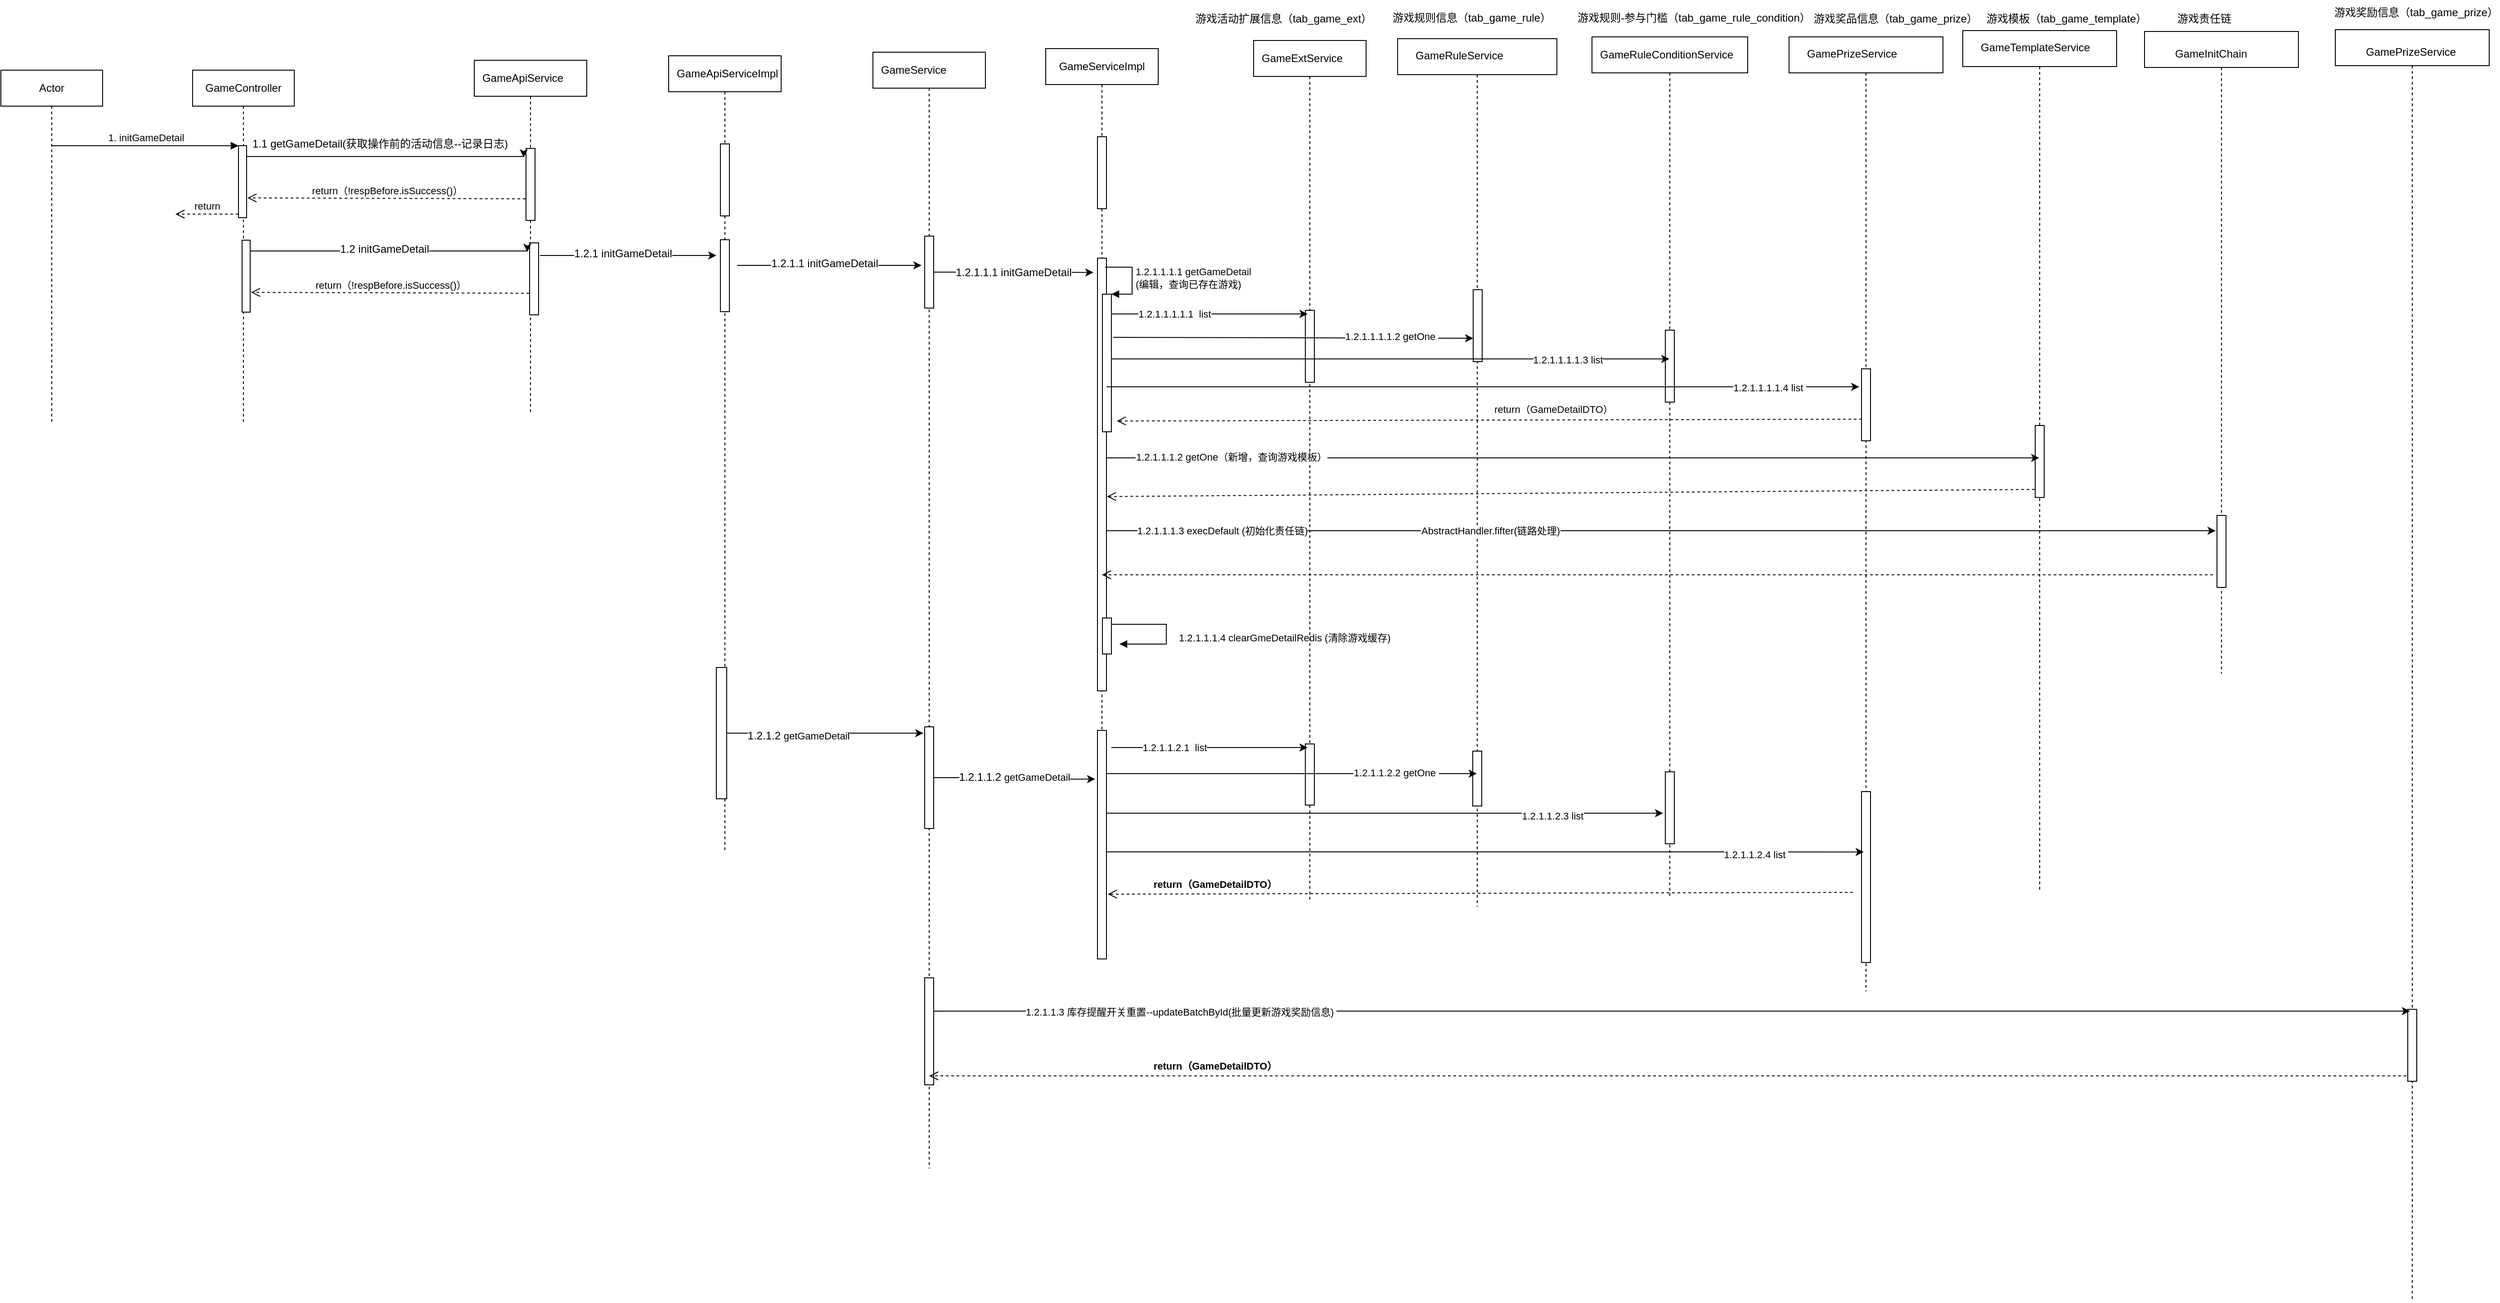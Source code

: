 <mxfile version="20.0.4" type="github">
  <diagram id="1G8xQlf1kXc83v-TsdEQ" name="第 1 页">
    <mxGraphModel dx="2686" dy="1250" grid="0" gridSize="10" guides="1" tooltips="1" connect="1" arrows="1" fold="1" page="0" pageScale="1" pageWidth="827" pageHeight="1169" math="0" shadow="0">
      <root>
        <mxCell id="0" />
        <mxCell id="1" parent="0" />
        <mxCell id="di5l27wVPfo-70FuPS_U-1" value="Actor" style="shape=umlLifeline;perimeter=lifelinePerimeter;whiteSpace=wrap;html=1;container=1;collapsible=0;recursiveResize=0;outlineConnect=0;" vertex="1" parent="1">
          <mxGeometry x="-565" y="3" width="113" height="392" as="geometry" />
        </mxCell>
        <mxCell id="di5l27wVPfo-70FuPS_U-2" value="GameController" style="shape=umlLifeline;perimeter=lifelinePerimeter;whiteSpace=wrap;html=1;container=1;collapsible=0;recursiveResize=0;outlineConnect=0;" vertex="1" parent="1">
          <mxGeometry x="-352" y="3" width="113" height="392" as="geometry" />
        </mxCell>
        <mxCell id="di5l27wVPfo-70FuPS_U-3" value="" style="html=1;points=[];perimeter=orthogonalPerimeter;" vertex="1" parent="di5l27wVPfo-70FuPS_U-2">
          <mxGeometry x="51" y="84" width="9" height="80" as="geometry" />
        </mxCell>
        <mxCell id="di5l27wVPfo-70FuPS_U-5" value="return" style="html=1;verticalAlign=bottom;endArrow=open;dashed=1;endSize=8;exitX=0;exitY=0.95;rounded=0;" edge="1" source="di5l27wVPfo-70FuPS_U-3" parent="di5l27wVPfo-70FuPS_U-2">
          <mxGeometry relative="1" as="geometry">
            <mxPoint x="-19" y="160" as="targetPoint" />
          </mxGeometry>
        </mxCell>
        <mxCell id="di5l27wVPfo-70FuPS_U-4" value="1. initGameDetail" style="html=1;verticalAlign=bottom;endArrow=block;entryX=0;entryY=0;rounded=0;" edge="1" target="di5l27wVPfo-70FuPS_U-3" parent="1" source="di5l27wVPfo-70FuPS_U-1">
          <mxGeometry relative="1" as="geometry">
            <mxPoint x="-548" y="82" as="sourcePoint" />
          </mxGeometry>
        </mxCell>
        <mxCell id="di5l27wVPfo-70FuPS_U-8" value="&lt;div style=&quot;text-align: start;&quot;&gt;&lt;font face=&quot;monospace&quot; color=&quot;#ba0000&quot;&gt;&lt;span style=&quot;font-size: 0px;&quot;&gt;GameApiService&lt;/span&gt;&lt;/font&gt;&lt;br&gt;&lt;/div&gt;" style="shape=umlLifeline;perimeter=lifelinePerimeter;whiteSpace=wrap;html=1;container=1;collapsible=0;recursiveResize=0;outlineConnect=0;" vertex="1" parent="1">
          <mxGeometry x="-39" y="-8" width="125" height="392" as="geometry" />
        </mxCell>
        <mxCell id="di5l27wVPfo-70FuPS_U-9" value="" style="html=1;points=[];perimeter=orthogonalPerimeter;" vertex="1" parent="di5l27wVPfo-70FuPS_U-8">
          <mxGeometry x="57.5" y="98" width="10" height="80" as="geometry" />
        </mxCell>
        <mxCell id="di5l27wVPfo-70FuPS_U-11" value="GameApiService" style="text;whiteSpace=wrap;html=1;" vertex="1" parent="di5l27wVPfo-70FuPS_U-8">
          <mxGeometry x="7" y="6" width="118" height="36" as="geometry" />
        </mxCell>
        <mxCell id="di5l27wVPfo-70FuPS_U-35" style="edgeStyle=orthogonalEdgeStyle;rounded=0;orthogonalLoop=1;jettySize=auto;html=1;" edge="1" parent="di5l27wVPfo-70FuPS_U-8">
          <mxGeometry relative="1" as="geometry">
            <Array as="points">
              <mxPoint x="73" y="217" />
            </Array>
            <mxPoint x="73" y="217" as="sourcePoint" />
            <mxPoint x="269" y="217" as="targetPoint" />
          </mxGeometry>
        </mxCell>
        <mxCell id="di5l27wVPfo-70FuPS_U-37" value="&lt;span style=&quot;font-size: 12px;&quot;&gt;1.2.1 initGameDetail&lt;/span&gt;" style="edgeLabel;html=1;align=center;verticalAlign=middle;resizable=0;points=[];" vertex="1" connectable="0" parent="di5l27wVPfo-70FuPS_U-35">
          <mxGeometry x="-0.059" y="2" relative="1" as="geometry">
            <mxPoint as="offset" />
          </mxGeometry>
        </mxCell>
        <mxCell id="di5l27wVPfo-70FuPS_U-12" style="edgeStyle=orthogonalEdgeStyle;rounded=0;orthogonalLoop=1;jettySize=auto;html=1;entryX=-0.25;entryY=0.125;entryDx=0;entryDy=0;entryPerimeter=0;" edge="1" parent="1" source="di5l27wVPfo-70FuPS_U-3" target="di5l27wVPfo-70FuPS_U-9">
          <mxGeometry relative="1" as="geometry">
            <Array as="points">
              <mxPoint x="-219" y="99" />
              <mxPoint x="-219" y="99" />
            </Array>
          </mxGeometry>
        </mxCell>
        <mxCell id="di5l27wVPfo-70FuPS_U-13" value="1.1 getGameDetail(获取操作前的活动信息--记录日志)" style="text;html=1;align=center;verticalAlign=middle;resizable=0;points=[];autosize=1;strokeColor=none;fillColor=none;" vertex="1" parent="1">
          <mxGeometry x="-295" y="72" width="302" height="26" as="geometry" />
        </mxCell>
        <mxCell id="di5l27wVPfo-70FuPS_U-15" value="return（!respBefore.isSuccess()）" style="html=1;verticalAlign=bottom;endArrow=open;dashed=1;endSize=8;exitX=-0.05;exitY=0.7;rounded=0;exitDx=0;exitDy=0;exitPerimeter=0;entryX=1.111;entryY=0.725;entryDx=0;entryDy=0;entryPerimeter=0;" edge="1" parent="1" source="di5l27wVPfo-70FuPS_U-9" target="di5l27wVPfo-70FuPS_U-3">
          <mxGeometry relative="1" as="geometry">
            <mxPoint x="-290" y="140" as="targetPoint" />
            <mxPoint x="-291" y="173" as="sourcePoint" />
          </mxGeometry>
        </mxCell>
        <mxCell id="di5l27wVPfo-70FuPS_U-16" value="" style="html=1;points=[];perimeter=orthogonalPerimeter;" vertex="1" parent="1">
          <mxGeometry x="-297" y="192" width="9" height="80" as="geometry" />
        </mxCell>
        <mxCell id="di5l27wVPfo-70FuPS_U-17" value="" style="html=1;points=[];perimeter=orthogonalPerimeter;" vertex="1" parent="1">
          <mxGeometry x="22.5" y="195" width="10" height="80" as="geometry" />
        </mxCell>
        <mxCell id="di5l27wVPfo-70FuPS_U-18" style="edgeStyle=orthogonalEdgeStyle;rounded=0;orthogonalLoop=1;jettySize=auto;html=1;entryX=-0.25;entryY=0.125;entryDx=0;entryDy=0;entryPerimeter=0;" edge="1" parent="1" source="di5l27wVPfo-70FuPS_U-16" target="di5l27wVPfo-70FuPS_U-17">
          <mxGeometry relative="1" as="geometry">
            <Array as="points">
              <mxPoint x="-215" y="204" />
              <mxPoint x="-215" y="204" />
            </Array>
          </mxGeometry>
        </mxCell>
        <mxCell id="di5l27wVPfo-70FuPS_U-38" value="&lt;span style=&quot;font-size: 12px;&quot;&gt;1.2 initGameDetail&lt;/span&gt;" style="edgeLabel;html=1;align=center;verticalAlign=middle;resizable=0;points=[];" vertex="1" connectable="0" parent="di5l27wVPfo-70FuPS_U-18">
          <mxGeometry x="0.461" y="1" relative="1" as="geometry">
            <mxPoint x="-77" y="-1" as="offset" />
          </mxGeometry>
        </mxCell>
        <mxCell id="di5l27wVPfo-70FuPS_U-20" value="return（!respBefore.isSuccess()）" style="html=1;verticalAlign=bottom;endArrow=open;dashed=1;endSize=8;exitX=-0.05;exitY=0.7;rounded=0;exitDx=0;exitDy=0;exitPerimeter=0;entryX=1.111;entryY=0.725;entryDx=0;entryDy=0;entryPerimeter=0;" edge="1" parent="1" source="di5l27wVPfo-70FuPS_U-17" target="di5l27wVPfo-70FuPS_U-16">
          <mxGeometry relative="1" as="geometry">
            <mxPoint x="-286" y="245" as="targetPoint" />
            <mxPoint x="-287" y="278" as="sourcePoint" />
          </mxGeometry>
        </mxCell>
        <mxCell id="di5l27wVPfo-70FuPS_U-21" value="&lt;div style=&quot;text-align: start;&quot;&gt;GameServiceImpl&lt;br&gt;&lt;/div&gt;" style="shape=umlLifeline;perimeter=lifelinePerimeter;whiteSpace=wrap;html=1;container=1;collapsible=0;recursiveResize=0;outlineConnect=0;" vertex="1" parent="1">
          <mxGeometry x="596" y="-21" width="125" height="1012" as="geometry" />
        </mxCell>
        <mxCell id="di5l27wVPfo-70FuPS_U-22" value="" style="html=1;points=[];perimeter=orthogonalPerimeter;" vertex="1" parent="di5l27wVPfo-70FuPS_U-21">
          <mxGeometry x="57.5" y="98" width="10" height="80" as="geometry" />
        </mxCell>
        <mxCell id="di5l27wVPfo-70FuPS_U-24" value="" style="html=1;points=[];perimeter=orthogonalPerimeter;" vertex="1" parent="di5l27wVPfo-70FuPS_U-21">
          <mxGeometry x="57.5" y="233" width="10" height="481" as="geometry" />
        </mxCell>
        <mxCell id="di5l27wVPfo-70FuPS_U-39" value="" style="html=1;points=[];perimeter=orthogonalPerimeter;" vertex="1" parent="di5l27wVPfo-70FuPS_U-21">
          <mxGeometry x="63" y="273" width="10" height="153" as="geometry" />
        </mxCell>
        <mxCell id="di5l27wVPfo-70FuPS_U-40" value="1.2.1.1.1.1 getGameDetail&lt;br&gt;(编辑，查询已存在游戏)&amp;nbsp;" style="edgeStyle=orthogonalEdgeStyle;html=1;align=left;spacingLeft=2;endArrow=block;rounded=0;entryX=1;entryY=0;" edge="1" target="di5l27wVPfo-70FuPS_U-39" parent="di5l27wVPfo-70FuPS_U-21">
          <mxGeometry relative="1" as="geometry">
            <mxPoint x="66" y="243" as="sourcePoint" />
            <Array as="points">
              <mxPoint x="96" y="243" />
            </Array>
          </mxGeometry>
        </mxCell>
        <mxCell id="di5l27wVPfo-70FuPS_U-67" value="return（GameDetailDTO）" style="html=1;verticalAlign=bottom;endArrow=open;dashed=1;endSize=8;rounded=0;exitX=0.05;exitY=0.7;exitDx=0;exitDy=0;exitPerimeter=0;" edge="1" parent="di5l27wVPfo-70FuPS_U-21" source="di5l27wVPfo-70FuPS_U-59">
          <mxGeometry x="-0.172" y="-3" relative="1" as="geometry">
            <mxPoint x="905" y="410" as="sourcePoint" />
            <mxPoint x="79" y="414" as="targetPoint" />
            <mxPoint as="offset" />
          </mxGeometry>
        </mxCell>
        <mxCell id="di5l27wVPfo-70FuPS_U-90" value="1.2.1.1.1.4 clearGmeDetailRedis (清除游戏缓存)" style="edgeStyle=orthogonalEdgeStyle;html=1;align=left;spacingLeft=2;endArrow=block;rounded=0;startArrow=none;" edge="1" parent="di5l27wVPfo-70FuPS_U-21" source="di5l27wVPfo-70FuPS_U-89">
          <mxGeometry x="0.126" y="10" relative="1" as="geometry">
            <mxPoint x="68" y="640" as="sourcePoint" />
            <Array as="points">
              <mxPoint x="134" y="640" />
              <mxPoint x="134" y="662" />
            </Array>
            <mxPoint x="82" y="662" as="targetPoint" />
            <mxPoint as="offset" />
          </mxGeometry>
        </mxCell>
        <mxCell id="di5l27wVPfo-70FuPS_U-89" value="" style="html=1;points=[];perimeter=orthogonalPerimeter;" vertex="1" parent="di5l27wVPfo-70FuPS_U-21">
          <mxGeometry x="63" y="633" width="10" height="40" as="geometry" />
        </mxCell>
        <mxCell id="di5l27wVPfo-70FuPS_U-121" value="" style="html=1;points=[];perimeter=orthogonalPerimeter;" vertex="1" parent="di5l27wVPfo-70FuPS_U-21">
          <mxGeometry x="57.5" y="758" width="10" height="254" as="geometry" />
        </mxCell>
        <mxCell id="di5l27wVPfo-70FuPS_U-26" value="&lt;div style=&quot;text-align: start;&quot;&gt;&lt;font face=&quot;monospace&quot; color=&quot;#ba0000&quot;&gt;&lt;span style=&quot;font-size: 0px;&quot;&gt;GameApiService&lt;/span&gt;&lt;/font&gt;&lt;br&gt;&lt;/div&gt;" style="shape=umlLifeline;perimeter=lifelinePerimeter;whiteSpace=wrap;html=1;container=1;collapsible=0;recursiveResize=0;outlineConnect=0;" vertex="1" parent="1">
          <mxGeometry x="987" y="-32" width="177" height="965" as="geometry" />
        </mxCell>
        <mxCell id="di5l27wVPfo-70FuPS_U-27" value="" style="html=1;points=[];perimeter=orthogonalPerimeter;" vertex="1" parent="di5l27wVPfo-70FuPS_U-26">
          <mxGeometry x="84" y="279" width="10" height="80" as="geometry" />
        </mxCell>
        <mxCell id="di5l27wVPfo-70FuPS_U-28" value="GameRuleService" style="text;whiteSpace=wrap;html=1;" vertex="1" parent="di5l27wVPfo-70FuPS_U-26">
          <mxGeometry x="18" y="5" width="118" height="36" as="geometry" />
        </mxCell>
        <mxCell id="di5l27wVPfo-70FuPS_U-145" value="" style="html=1;points=[];perimeter=orthogonalPerimeter;" vertex="1" parent="di5l27wVPfo-70FuPS_U-26">
          <mxGeometry x="83.5" y="792" width="10" height="61" as="geometry" />
        </mxCell>
        <mxCell id="di5l27wVPfo-70FuPS_U-155" value="return（GameDetailDTO）" style="html=1;verticalAlign=bottom;endArrow=open;dashed=1;endSize=8;rounded=0;exitX=0.05;exitY=0.7;exitDx=0;exitDy=0;exitPerimeter=0;fontStyle=1" edge="1" parent="di5l27wVPfo-70FuPS_U-26">
          <mxGeometry x="0.713" y="-2" relative="1" as="geometry">
            <mxPoint x="506" y="949" as="sourcePoint" />
            <mxPoint x="-322" y="951" as="targetPoint" />
            <mxPoint as="offset" />
          </mxGeometry>
        </mxCell>
        <mxCell id="di5l27wVPfo-70FuPS_U-30" value="&lt;div style=&quot;text-align: start;&quot;&gt;&lt;font face=&quot;monospace&quot; color=&quot;#ba0000&quot;&gt;&lt;span style=&quot;font-size: 0px;&quot;&gt;GameApiService&lt;/span&gt;&lt;/font&gt;&lt;br&gt;&lt;/div&gt;" style="shape=umlLifeline;perimeter=lifelinePerimeter;whiteSpace=wrap;html=1;container=1;collapsible=0;recursiveResize=0;outlineConnect=0;" vertex="1" parent="1">
          <mxGeometry x="1203" y="-34" width="173" height="958" as="geometry" />
        </mxCell>
        <mxCell id="di5l27wVPfo-70FuPS_U-32" value="GameRuleConditionService" style="text;whiteSpace=wrap;html=1;" vertex="1" parent="di5l27wVPfo-70FuPS_U-30">
          <mxGeometry x="7" y="6" width="118" height="36" as="geometry" />
        </mxCell>
        <mxCell id="di5l27wVPfo-70FuPS_U-33" value="" style="html=1;points=[];perimeter=orthogonalPerimeter;" vertex="1" parent="di5l27wVPfo-70FuPS_U-30">
          <mxGeometry x="81.5" y="326" width="10" height="80" as="geometry" />
        </mxCell>
        <mxCell id="di5l27wVPfo-70FuPS_U-148" value="" style="html=1;points=[];perimeter=orthogonalPerimeter;" vertex="1" parent="di5l27wVPfo-70FuPS_U-30">
          <mxGeometry x="81.5" y="817" width="10" height="80" as="geometry" />
        </mxCell>
        <mxCell id="di5l27wVPfo-70FuPS_U-43" value="&lt;div style=&quot;text-align: start;&quot;&gt;&lt;span style=&quot;color: rgba(0, 0, 0, 0); font-family: monospace; font-size: 0px;&quot;&gt;%3CmxGraphModel%3E%3Croot%3E%3CmxCell%20id%3D%220%22%2F%3E%3CmxCell%20id%3D%221%22%20parent%3D%220%22%2F%3E%3CmxCell%20id%3D%222%22%20value%3D%22%22%20style%3D%22html%3D1%3Bpoints%3D%5B%5D%3Bperimeter%3DorthogonalPerimeter%3B%22%20vertex%3D%221%22%20parent%3D%221%22%3E%3CmxGeometry%20x%3D%22884.5%22%20y%3D%22270%22%20width%3D%2210%22%20height%3D%2280%22%20as%3D%22geometry%22%2F%3E%3C%2FmxCell%3E%3C%2Froot%3E%3C%2FmxGraphModel%3E&lt;/span&gt;&lt;br&gt;&lt;/div&gt;&lt;span style=&quot;color: rgba(0, 0, 0, 0); font-family: monospace; font-size: 0px; text-align: start;&quot;&gt;%3CmxGraphModel%3E%3Croot%3E%3CmxCell%20id%3D%220%22%2F%3E%3CmxCell%20id%3D%221%22%20parent%3D%220%22%2F%3E%3CmxCell%20id%3D%222%22%20value%3D%22%22%20style%3D%22html%3D1%3Bpoints%3D%5B%5D%3Bperimeter%3DorthogonalPerimeter%3B%22%20vertex%3D%221%22%20parent%3D%221%22%3E%3CmxGeometry%20x%3D%22884.5%22%20y%3D%22270%22%20width%3D%2210%22%20height%3D%2280%22%20as%3D%22geometry%22%2F%3E%3C%2FmxCell%3E%3C%2Froot%3E%3C%2FmxGraphModel%3E&lt;/span&gt;" style="shape=umlLifeline;perimeter=lifelinePerimeter;whiteSpace=wrap;html=1;container=1;collapsible=0;recursiveResize=0;outlineConnect=0;" vertex="1" parent="1">
          <mxGeometry x="827" y="-30" width="125" height="957" as="geometry" />
        </mxCell>
        <mxCell id="di5l27wVPfo-70FuPS_U-45" value="GameExtService" style="text;whiteSpace=wrap;html=1;" vertex="1" parent="di5l27wVPfo-70FuPS_U-43">
          <mxGeometry x="7" y="6" width="118" height="36" as="geometry" />
        </mxCell>
        <mxCell id="di5l27wVPfo-70FuPS_U-29" value="" style="html=1;points=[];perimeter=orthogonalPerimeter;" vertex="1" parent="di5l27wVPfo-70FuPS_U-43">
          <mxGeometry x="57.5" y="300" width="10" height="80" as="geometry" />
        </mxCell>
        <mxCell id="di5l27wVPfo-70FuPS_U-142" value="" style="html=1;points=[];perimeter=orthogonalPerimeter;" vertex="1" parent="di5l27wVPfo-70FuPS_U-43">
          <mxGeometry x="57.5" y="782" width="10" height="68" as="geometry" />
        </mxCell>
        <mxCell id="di5l27wVPfo-70FuPS_U-143" style="edgeStyle=orthogonalEdgeStyle;rounded=0;orthogonalLoop=1;jettySize=auto;html=1;entryX=0.25;entryY=0.463;entryDx=0;entryDy=0;entryPerimeter=0;" edge="1" parent="di5l27wVPfo-70FuPS_U-43">
          <mxGeometry relative="1" as="geometry">
            <mxPoint x="-158" y="786" as="sourcePoint" />
            <mxPoint x="60" y="786.04" as="targetPoint" />
            <Array as="points">
              <mxPoint x="-105" y="786" />
              <mxPoint x="-105" y="786" />
            </Array>
          </mxGeometry>
        </mxCell>
        <mxCell id="di5l27wVPfo-70FuPS_U-144" value="1.2.1.1.2.1&amp;nbsp; list" style="edgeLabel;html=1;align=center;verticalAlign=middle;resizable=0;points=[];" vertex="1" connectable="0" parent="di5l27wVPfo-70FuPS_U-143">
          <mxGeometry x="-0.357" relative="1" as="geometry">
            <mxPoint as="offset" />
          </mxGeometry>
        </mxCell>
        <mxCell id="di5l27wVPfo-70FuPS_U-47" style="edgeStyle=orthogonalEdgeStyle;rounded=0;orthogonalLoop=1;jettySize=auto;html=1;entryX=0.25;entryY=0.463;entryDx=0;entryDy=0;entryPerimeter=0;" edge="1" parent="1" source="di5l27wVPfo-70FuPS_U-39">
          <mxGeometry relative="1" as="geometry">
            <mxPoint x="887" y="274.04" as="targetPoint" />
            <Array as="points">
              <mxPoint x="722" y="274" />
              <mxPoint x="722" y="274" />
            </Array>
          </mxGeometry>
        </mxCell>
        <mxCell id="di5l27wVPfo-70FuPS_U-49" value="1.2.1.1.1.1.1&amp;nbsp; list" style="edgeLabel;html=1;align=center;verticalAlign=middle;resizable=0;points=[];" vertex="1" connectable="0" parent="di5l27wVPfo-70FuPS_U-47">
          <mxGeometry x="-0.357" relative="1" as="geometry">
            <mxPoint as="offset" />
          </mxGeometry>
        </mxCell>
        <mxCell id="di5l27wVPfo-70FuPS_U-50" value="游戏活动扩展信息（tab_game_ext）" style="text;html=1;align=center;verticalAlign=middle;resizable=0;points=[];autosize=1;strokeColor=none;fillColor=none;" vertex="1" parent="1">
          <mxGeometry x="753" y="-67" width="214" height="26" as="geometry" />
        </mxCell>
        <mxCell id="di5l27wVPfo-70FuPS_U-52" style="edgeStyle=orthogonalEdgeStyle;rounded=0;orthogonalLoop=1;jettySize=auto;html=1;entryX=0;entryY=0.675;entryDx=0;entryDy=0;entryPerimeter=0;" edge="1" parent="1" target="di5l27wVPfo-70FuPS_U-27">
          <mxGeometry relative="1" as="geometry">
            <mxPoint x="671" y="300" as="sourcePoint" />
            <mxPoint x="1008" y="294" as="targetPoint" />
            <Array as="points" />
          </mxGeometry>
        </mxCell>
        <mxCell id="di5l27wVPfo-70FuPS_U-53" value="1.2.1.1.1.1.2 getOne&amp;nbsp;" style="edgeLabel;html=1;align=center;verticalAlign=middle;resizable=0;points=[];" vertex="1" connectable="0" parent="di5l27wVPfo-70FuPS_U-52">
          <mxGeometry x="0.395" y="-1" relative="1" as="geometry">
            <mxPoint x="30" y="-3" as="offset" />
          </mxGeometry>
        </mxCell>
        <mxCell id="di5l27wVPfo-70FuPS_U-51" value="游戏规则信息（tab_game_rule）" style="text;html=1;align=center;verticalAlign=middle;resizable=0;points=[];autosize=1;strokeColor=none;fillColor=none;" vertex="1" parent="1">
          <mxGeometry x="972" y="-68" width="194" height="26" as="geometry" />
        </mxCell>
        <mxCell id="di5l27wVPfo-70FuPS_U-55" style="edgeStyle=orthogonalEdgeStyle;rounded=0;orthogonalLoop=1;jettySize=auto;html=1;" edge="1" parent="1" source="di5l27wVPfo-70FuPS_U-39" target="di5l27wVPfo-70FuPS_U-30">
          <mxGeometry relative="1" as="geometry">
            <mxPoint x="1266" y="330" as="targetPoint" />
            <Array as="points">
              <mxPoint x="871" y="324" />
              <mxPoint x="871" y="324" />
            </Array>
          </mxGeometry>
        </mxCell>
        <mxCell id="di5l27wVPfo-70FuPS_U-56" value="1.2.1.1.1.1.3 list" style="edgeLabel;html=1;align=center;verticalAlign=middle;resizable=0;points=[];" vertex="1" connectable="0" parent="di5l27wVPfo-70FuPS_U-55">
          <mxGeometry x="0.636" y="-1" relative="1" as="geometry">
            <mxPoint as="offset" />
          </mxGeometry>
        </mxCell>
        <mxCell id="di5l27wVPfo-70FuPS_U-57" value="游戏规则-参与门槛（tab_game_rule_condition）" style="text;html=1;align=center;verticalAlign=middle;resizable=0;points=[];autosize=1;strokeColor=none;fillColor=none;" vertex="1" parent="1">
          <mxGeometry x="1177" y="-68" width="277" height="26" as="geometry" />
        </mxCell>
        <mxCell id="di5l27wVPfo-70FuPS_U-58" value="&lt;div style=&quot;text-align: start;&quot;&gt;&lt;font face=&quot;monospace&quot; color=&quot;#ba0000&quot;&gt;&lt;span style=&quot;font-size: 0px;&quot;&gt;GameApiService&lt;/span&gt;&lt;/font&gt;&lt;br&gt;&lt;/div&gt;" style="shape=umlLifeline;perimeter=lifelinePerimeter;whiteSpace=wrap;html=1;container=1;collapsible=0;recursiveResize=0;outlineConnect=0;" vertex="1" parent="1">
          <mxGeometry x="1422" y="-34" width="171" height="1061" as="geometry" />
        </mxCell>
        <mxCell id="di5l27wVPfo-70FuPS_U-59" value="" style="html=1;points=[];perimeter=orthogonalPerimeter;" vertex="1" parent="di5l27wVPfo-70FuPS_U-58">
          <mxGeometry x="80.5" y="369" width="10" height="80" as="geometry" />
        </mxCell>
        <mxCell id="di5l27wVPfo-70FuPS_U-60" value="GamePrizeService" style="text;whiteSpace=wrap;html=1;" vertex="1" parent="di5l27wVPfo-70FuPS_U-58">
          <mxGeometry x="18" y="5" width="118" height="36" as="geometry" />
        </mxCell>
        <mxCell id="di5l27wVPfo-70FuPS_U-151" value="" style="html=1;points=[];perimeter=orthogonalPerimeter;" vertex="1" parent="di5l27wVPfo-70FuPS_U-58">
          <mxGeometry x="80.5" y="839" width="10" height="190" as="geometry" />
        </mxCell>
        <mxCell id="di5l27wVPfo-70FuPS_U-63" style="edgeStyle=orthogonalEdgeStyle;rounded=0;orthogonalLoop=1;jettySize=auto;html=1;entryX=-0.25;entryY=0.25;entryDx=0;entryDy=0;entryPerimeter=0;" edge="1" parent="1" source="di5l27wVPfo-70FuPS_U-24" target="di5l27wVPfo-70FuPS_U-59">
          <mxGeometry relative="1" as="geometry">
            <mxPoint x="1485" y="348" as="targetPoint" />
            <Array as="points">
              <mxPoint x="868" y="355" />
              <mxPoint x="868" y="355" />
            </Array>
          </mxGeometry>
        </mxCell>
        <mxCell id="di5l27wVPfo-70FuPS_U-64" value="1.2.1.1.1.1.4 list&amp;nbsp;" style="edgeLabel;html=1;align=center;verticalAlign=middle;resizable=0;points=[];" vertex="1" connectable="0" parent="di5l27wVPfo-70FuPS_U-63">
          <mxGeometry x="0.76" y="-1" relative="1" as="geometry">
            <mxPoint as="offset" />
          </mxGeometry>
        </mxCell>
        <mxCell id="di5l27wVPfo-70FuPS_U-65" value="游戏奖品信息（tab_game_prize）" style="text;html=1;align=center;verticalAlign=middle;resizable=0;points=[];autosize=1;strokeColor=none;fillColor=none;" vertex="1" parent="1">
          <mxGeometry x="1440" y="-67" width="200" height="26" as="geometry" />
        </mxCell>
        <mxCell id="di5l27wVPfo-70FuPS_U-70" value="&lt;div style=&quot;text-align: start;&quot;&gt;&lt;font face=&quot;monospace&quot; color=&quot;#ba0000&quot;&gt;&lt;span style=&quot;font-size: 0px;&quot;&gt;GameApiService&lt;/span&gt;&lt;/font&gt;&lt;br&gt;&lt;/div&gt;" style="shape=umlLifeline;perimeter=lifelinePerimeter;whiteSpace=wrap;html=1;container=1;collapsible=0;recursiveResize=0;outlineConnect=0;" vertex="1" parent="1">
          <mxGeometry x="1615" y="-41" width="171" height="956" as="geometry" />
        </mxCell>
        <mxCell id="di5l27wVPfo-70FuPS_U-71" value="" style="html=1;points=[];perimeter=orthogonalPerimeter;" vertex="1" parent="di5l27wVPfo-70FuPS_U-70">
          <mxGeometry x="80.5" y="439" width="10" height="80" as="geometry" />
        </mxCell>
        <mxCell id="di5l27wVPfo-70FuPS_U-72" value="GameTemplateService" style="text;whiteSpace=wrap;html=1;" vertex="1" parent="di5l27wVPfo-70FuPS_U-70">
          <mxGeometry x="18" y="5" width="118" height="36" as="geometry" />
        </mxCell>
        <mxCell id="di5l27wVPfo-70FuPS_U-74" style="edgeStyle=orthogonalEdgeStyle;rounded=0;orthogonalLoop=1;jettySize=auto;html=1;" edge="1" parent="1" source="di5l27wVPfo-70FuPS_U-24" target="di5l27wVPfo-70FuPS_U-70">
          <mxGeometry relative="1" as="geometry">
            <mxPoint x="1609" y="412" as="targetPoint" />
            <Array as="points">
              <mxPoint x="1098" y="434" />
              <mxPoint x="1098" y="434" />
            </Array>
          </mxGeometry>
        </mxCell>
        <mxCell id="di5l27wVPfo-70FuPS_U-75" value="&lt;span style=&quot;text-align: left;&quot;&gt;1.2.1.1.1.2&lt;/span&gt;&amp;nbsp;getOne（新增，查询游戏模板）" style="edgeLabel;html=1;align=center;verticalAlign=middle;resizable=0;points=[];" vertex="1" connectable="0" parent="di5l27wVPfo-70FuPS_U-74">
          <mxGeometry x="-0.875" y="-2" relative="1" as="geometry">
            <mxPoint x="73" y="-3" as="offset" />
          </mxGeometry>
        </mxCell>
        <mxCell id="di5l27wVPfo-70FuPS_U-76" value="游戏模板（tab_game_template）" style="text;html=1;align=center;verticalAlign=middle;resizable=0;points=[];autosize=1;strokeColor=none;fillColor=none;" vertex="1" parent="1">
          <mxGeometry x="1632" y="-67" width="196" height="26" as="geometry" />
        </mxCell>
        <mxCell id="di5l27wVPfo-70FuPS_U-77" value="&lt;div style=&quot;text-align: start;&quot;&gt;&lt;font face=&quot;monospace&quot; color=&quot;#ba0000&quot;&gt;&lt;span style=&quot;font-size: 0px;&quot;&gt;GameApiService&lt;/span&gt;&lt;/font&gt;&lt;br&gt;&lt;/div&gt;" style="shape=umlLifeline;perimeter=lifelinePerimeter;whiteSpace=wrap;html=1;container=1;collapsible=0;recursiveResize=0;outlineConnect=0;" vertex="1" parent="1">
          <mxGeometry x="1817" y="-40" width="171" height="714" as="geometry" />
        </mxCell>
        <mxCell id="di5l27wVPfo-70FuPS_U-78" value="" style="html=1;points=[];perimeter=orthogonalPerimeter;" vertex="1" parent="di5l27wVPfo-70FuPS_U-77">
          <mxGeometry x="80.5" y="538" width="10" height="80" as="geometry" />
        </mxCell>
        <mxCell id="di5l27wVPfo-70FuPS_U-79" value="&lt;font face=&quot;monospace&quot; color=&quot;#ba0000&quot;&gt;&lt;span style=&quot;font-size: 0px;&quot;&gt;GameInitChain&lt;/span&gt;&lt;/font&gt;" style="text;whiteSpace=wrap;html=1;" vertex="1" parent="di5l27wVPfo-70FuPS_U-77">
          <mxGeometry x="18" y="5" width="118" height="36" as="geometry" />
        </mxCell>
        <mxCell id="di5l27wVPfo-70FuPS_U-83" value="GameInitChain" style="text;whiteSpace=wrap;html=1;" vertex="1" parent="di5l27wVPfo-70FuPS_U-77">
          <mxGeometry x="31.5" y="11" width="108" height="36" as="geometry" />
        </mxCell>
        <mxCell id="di5l27wVPfo-70FuPS_U-87" value="" style="html=1;verticalAlign=bottom;endArrow=open;dashed=1;endSize=8;rounded=0;" edge="1" parent="di5l27wVPfo-70FuPS_U-77" target="di5l27wVPfo-70FuPS_U-21">
          <mxGeometry relative="1" as="geometry">
            <mxPoint x="76" y="604" as="sourcePoint" />
            <mxPoint x="-940" y="622" as="targetPoint" />
          </mxGeometry>
        </mxCell>
        <mxCell id="di5l27wVPfo-70FuPS_U-84" value="游戏责任链" style="text;html=1;align=center;verticalAlign=middle;resizable=0;points=[];autosize=1;strokeColor=none;fillColor=none;" vertex="1" parent="1">
          <mxGeometry x="1844" y="-67" width="78" height="26" as="geometry" />
        </mxCell>
        <mxCell id="di5l27wVPfo-70FuPS_U-85" style="edgeStyle=orthogonalEdgeStyle;rounded=0;orthogonalLoop=1;jettySize=auto;html=1;entryX=-0.15;entryY=0.213;entryDx=0;entryDy=0;entryPerimeter=0;" edge="1" parent="1" source="di5l27wVPfo-70FuPS_U-24" target="di5l27wVPfo-70FuPS_U-78">
          <mxGeometry relative="1" as="geometry">
            <Array as="points">
              <mxPoint x="1104" y="515" />
              <mxPoint x="1104" y="515" />
            </Array>
          </mxGeometry>
        </mxCell>
        <mxCell id="di5l27wVPfo-70FuPS_U-86" value="&lt;span style=&quot;text-align: left;&quot;&gt;1.2.1.1.1.3&amp;nbsp;&lt;/span&gt;execDefault (初始化责任链)" style="edgeLabel;html=1;align=center;verticalAlign=middle;resizable=0;points=[];" vertex="1" connectable="0" parent="di5l27wVPfo-70FuPS_U-85">
          <mxGeometry x="-0.946" y="-1" relative="1" as="geometry">
            <mxPoint x="95" y="-1" as="offset" />
          </mxGeometry>
        </mxCell>
        <mxCell id="di5l27wVPfo-70FuPS_U-88" value="&lt;span style=&quot;font-size: 11px;&quot;&gt;AbstractHandler.fifter(链路处理)&lt;/span&gt;" style="edgeLabel;html=1;align=center;verticalAlign=middle;resizable=0;points=[];" vertex="1" connectable="0" parent="di5l27wVPfo-70FuPS_U-85">
          <mxGeometry x="-0.326" y="-2" relative="1" as="geometry">
            <mxPoint x="11" y="-2" as="offset" />
          </mxGeometry>
        </mxCell>
        <mxCell id="di5l27wVPfo-70FuPS_U-92" value="&lt;div style=&quot;text-align: start;&quot;&gt;&lt;font face=&quot;monospace&quot; color=&quot;#ba0000&quot;&gt;&lt;span style=&quot;font-size: 0px;&quot;&gt;GameApiService&lt;/span&gt;&lt;/font&gt;&lt;br&gt;&lt;/div&gt;" style="shape=umlLifeline;perimeter=lifelinePerimeter;whiteSpace=wrap;html=1;container=1;collapsible=0;recursiveResize=0;outlineConnect=0;" vertex="1" parent="1">
          <mxGeometry x="177" y="-13" width="125" height="886" as="geometry" />
        </mxCell>
        <mxCell id="di5l27wVPfo-70FuPS_U-93" value="" style="html=1;points=[];perimeter=orthogonalPerimeter;" vertex="1" parent="di5l27wVPfo-70FuPS_U-92">
          <mxGeometry x="57.5" y="98" width="10" height="80" as="geometry" />
        </mxCell>
        <mxCell id="di5l27wVPfo-70FuPS_U-94" value="GameApiServiceImpl" style="text;whiteSpace=wrap;html=1;" vertex="1" parent="di5l27wVPfo-70FuPS_U-92">
          <mxGeometry x="7" y="6" width="118" height="36" as="geometry" />
        </mxCell>
        <mxCell id="di5l27wVPfo-70FuPS_U-95" value="" style="html=1;points=[];perimeter=orthogonalPerimeter;" vertex="1" parent="di5l27wVPfo-70FuPS_U-92">
          <mxGeometry x="57.5" y="204.5" width="10" height="80" as="geometry" />
        </mxCell>
        <mxCell id="di5l27wVPfo-70FuPS_U-126" value="&lt;span style=&quot;color: rgba(0, 0, 0, 0); font-family: monospace; font-size: 0px; text-align: start;&quot;&gt;%3CmxGraphModel%3E%3Croot%3E%3CmxCell%20id%3D%220%22%2F%3E%3CmxCell%20id%3D%221%22%20parent%3D%220%22%2F%3E%3CmxCell%20id%3D%222%22%20value%3D%22%22%20style%3D%22html%3D1%3Bpoints%3D%5B%5D%3Bperimeter%3DorthogonalPerimeter%3B%22%20vertex%3D%221%22%20parent%3D%221%22%3E%3CmxGeometry%20x%3D%22234.5%22%20y%3D%22191.5%22%20width%3D%2210%22%20height%3D%2280%22%20as%3D%22geometry%22%2F%3E%3C%2FmxCell%3E%3C%2Froot%3E%3C%2FmxGraphModel%3E&lt;/span&gt;" style="html=1;points=[];perimeter=orthogonalPerimeter;" vertex="1" parent="di5l27wVPfo-70FuPS_U-92">
          <mxGeometry x="53" y="680" width="11.5" height="146" as="geometry" />
        </mxCell>
        <mxCell id="di5l27wVPfo-70FuPS_U-104" value="&lt;div style=&quot;text-align: start;&quot;&gt;&lt;font face=&quot;monospace&quot; color=&quot;#ba0000&quot;&gt;&lt;span style=&quot;font-size: 0px;&quot;&gt;GameApiService&lt;/span&gt;&lt;/font&gt;&lt;br&gt;&lt;/div&gt;" style="shape=umlLifeline;perimeter=lifelinePerimeter;whiteSpace=wrap;html=1;container=1;collapsible=0;recursiveResize=0;outlineConnect=0;" vertex="1" parent="1">
          <mxGeometry x="404" y="-17" width="125" height="1241" as="geometry" />
        </mxCell>
        <mxCell id="di5l27wVPfo-70FuPS_U-106" value="GameService" style="text;whiteSpace=wrap;html=1;" vertex="1" parent="di5l27wVPfo-70FuPS_U-104">
          <mxGeometry x="7" y="6" width="118" height="36" as="geometry" />
        </mxCell>
        <mxCell id="di5l27wVPfo-70FuPS_U-107" value="" style="html=1;points=[];perimeter=orthogonalPerimeter;" vertex="1" parent="di5l27wVPfo-70FuPS_U-104">
          <mxGeometry x="57.5" y="204.5" width="10" height="80" as="geometry" />
        </mxCell>
        <mxCell id="di5l27wVPfo-70FuPS_U-113" style="edgeStyle=orthogonalEdgeStyle;rounded=0;orthogonalLoop=1;jettySize=auto;html=1;" edge="1" parent="di5l27wVPfo-70FuPS_U-104">
          <mxGeometry relative="1" as="geometry">
            <Array as="points">
              <mxPoint x="-142" y="237" />
            </Array>
            <mxPoint x="-151" y="237" as="sourcePoint" />
            <mxPoint x="54" y="237" as="targetPoint" />
          </mxGeometry>
        </mxCell>
        <mxCell id="di5l27wVPfo-70FuPS_U-114" value="&lt;span style=&quot;font-size: 12px;&quot;&gt;1.2.1.1 initGameDetail&lt;/span&gt;" style="edgeLabel;html=1;align=center;verticalAlign=middle;resizable=0;points=[];" vertex="1" connectable="0" parent="di5l27wVPfo-70FuPS_U-113">
          <mxGeometry x="-0.059" y="2" relative="1" as="geometry">
            <mxPoint as="offset" />
          </mxGeometry>
        </mxCell>
        <mxCell id="di5l27wVPfo-70FuPS_U-122" value="" style="html=1;points=[];perimeter=orthogonalPerimeter;" vertex="1" parent="di5l27wVPfo-70FuPS_U-104">
          <mxGeometry x="57.5" y="750" width="10" height="113" as="geometry" />
        </mxCell>
        <mxCell id="di5l27wVPfo-70FuPS_U-165" value="" style="html=1;points=[];perimeter=orthogonalPerimeter;" vertex="1" parent="di5l27wVPfo-70FuPS_U-104">
          <mxGeometry x="57.5" y="1029" width="10" height="119" as="geometry" />
        </mxCell>
        <mxCell id="di5l27wVPfo-70FuPS_U-119" style="edgeStyle=orthogonalEdgeStyle;rounded=0;orthogonalLoop=1;jettySize=auto;html=1;entryX=-0.45;entryY=0.033;entryDx=0;entryDy=0;entryPerimeter=0;" edge="1" parent="1" source="di5l27wVPfo-70FuPS_U-107" target="di5l27wVPfo-70FuPS_U-24">
          <mxGeometry relative="1" as="geometry" />
        </mxCell>
        <mxCell id="di5l27wVPfo-70FuPS_U-120" value="&lt;span style=&quot;font-size: 12px;&quot;&gt;1.2.1.1.1 initGameDetail&lt;/span&gt;" style="edgeLabel;html=1;align=center;verticalAlign=middle;resizable=0;points=[];" vertex="1" connectable="0" parent="di5l27wVPfo-70FuPS_U-119">
          <mxGeometry x="-0.185" y="2" relative="1" as="geometry">
            <mxPoint x="16" y="2" as="offset" />
          </mxGeometry>
        </mxCell>
        <mxCell id="di5l27wVPfo-70FuPS_U-124" style="edgeStyle=orthogonalEdgeStyle;rounded=0;orthogonalLoop=1;jettySize=auto;html=1;entryX=-0.25;entryY=0.213;entryDx=0;entryDy=0;entryPerimeter=0;" edge="1" parent="1" source="di5l27wVPfo-70FuPS_U-122" target="di5l27wVPfo-70FuPS_U-121">
          <mxGeometry relative="1" as="geometry">
            <Array as="points" />
          </mxGeometry>
        </mxCell>
        <mxCell id="di5l27wVPfo-70FuPS_U-125" value="&lt;span style=&quot;font-size: 12px;&quot;&gt;1.2.1.1.2&amp;nbsp;&lt;/span&gt;getGameDetail" style="edgeLabel;html=1;align=center;verticalAlign=middle;resizable=0;points=[];" vertex="1" connectable="0" parent="di5l27wVPfo-70FuPS_U-124">
          <mxGeometry x="-0.377" relative="1" as="geometry">
            <mxPoint x="33" y="-1" as="offset" />
          </mxGeometry>
        </mxCell>
        <mxCell id="di5l27wVPfo-70FuPS_U-128" style="edgeStyle=orthogonalEdgeStyle;rounded=0;orthogonalLoop=1;jettySize=auto;html=1;entryX=-0.15;entryY=0.062;entryDx=0;entryDy=0;entryPerimeter=0;" edge="1" parent="1" source="di5l27wVPfo-70FuPS_U-126" target="di5l27wVPfo-70FuPS_U-122">
          <mxGeometry relative="1" as="geometry" />
        </mxCell>
        <mxCell id="di5l27wVPfo-70FuPS_U-130" value="&lt;span style=&quot;font-size: 12px;&quot;&gt;1.2.1.2&amp;nbsp;&lt;/span&gt;getGameDetail" style="edgeLabel;html=1;align=center;verticalAlign=middle;resizable=0;points=[];" vertex="1" connectable="0" parent="di5l27wVPfo-70FuPS_U-128">
          <mxGeometry x="-0.272" y="-3" relative="1" as="geometry">
            <mxPoint as="offset" />
          </mxGeometry>
        </mxCell>
        <mxCell id="di5l27wVPfo-70FuPS_U-146" style="edgeStyle=orthogonalEdgeStyle;rounded=0;orthogonalLoop=1;jettySize=auto;html=1;" edge="1" parent="1" source="di5l27wVPfo-70FuPS_U-121" target="di5l27wVPfo-70FuPS_U-26">
          <mxGeometry relative="1" as="geometry">
            <Array as="points">
              <mxPoint x="744" y="785" />
              <mxPoint x="744" y="785" />
            </Array>
          </mxGeometry>
        </mxCell>
        <mxCell id="di5l27wVPfo-70FuPS_U-147" value="1.2.1.1.2.2 getOne&amp;nbsp;" style="edgeLabel;html=1;align=center;verticalAlign=middle;resizable=0;points=[];" vertex="1" connectable="0" parent="di5l27wVPfo-70FuPS_U-146">
          <mxGeometry x="0.405" y="-2" relative="1" as="geometry">
            <mxPoint x="32" y="-3" as="offset" />
          </mxGeometry>
        </mxCell>
        <mxCell id="di5l27wVPfo-70FuPS_U-149" style="edgeStyle=orthogonalEdgeStyle;rounded=0;orthogonalLoop=1;jettySize=auto;html=1;entryX=-0.25;entryY=0.575;entryDx=0;entryDy=0;entryPerimeter=0;" edge="1" parent="1" source="di5l27wVPfo-70FuPS_U-121" target="di5l27wVPfo-70FuPS_U-148">
          <mxGeometry relative="1" as="geometry">
            <Array as="points">
              <mxPoint x="820" y="829" />
              <mxPoint x="820" y="829" />
            </Array>
          </mxGeometry>
        </mxCell>
        <mxCell id="di5l27wVPfo-70FuPS_U-150" value="1.2.1.1.2.3 list" style="edgeLabel;html=1;align=center;verticalAlign=middle;resizable=0;points=[];" vertex="1" connectable="0" parent="di5l27wVPfo-70FuPS_U-149">
          <mxGeometry x="0.599" y="-3" relative="1" as="geometry">
            <mxPoint x="1" as="offset" />
          </mxGeometry>
        </mxCell>
        <mxCell id="di5l27wVPfo-70FuPS_U-152" style="edgeStyle=orthogonalEdgeStyle;rounded=0;orthogonalLoop=1;jettySize=auto;html=1;entryX=0.25;entryY=0.353;entryDx=0;entryDy=0;entryPerimeter=0;" edge="1" parent="1" source="di5l27wVPfo-70FuPS_U-121" target="di5l27wVPfo-70FuPS_U-151">
          <mxGeometry relative="1" as="geometry">
            <mxPoint x="1420" y="831" as="targetPoint" />
            <Array as="points">
              <mxPoint x="877" y="872" />
              <mxPoint x="877" y="872" />
            </Array>
          </mxGeometry>
        </mxCell>
        <mxCell id="di5l27wVPfo-70FuPS_U-153" value="1.2.1.1.2.4 list&amp;nbsp;" style="edgeLabel;html=1;align=center;verticalAlign=middle;resizable=0;points=[];" vertex="1" connectable="0" parent="di5l27wVPfo-70FuPS_U-152">
          <mxGeometry x="0.712" y="-3" relative="1" as="geometry">
            <mxPoint x="1" as="offset" />
          </mxGeometry>
        </mxCell>
        <mxCell id="di5l27wVPfo-70FuPS_U-157" value="" style="html=1;verticalAlign=bottom;endArrow=open;dashed=1;endSize=8;rounded=0;exitX=-0.05;exitY=0.888;exitDx=0;exitDy=0;exitPerimeter=0;" edge="1" parent="1" source="di5l27wVPfo-70FuPS_U-71">
          <mxGeometry x="-0.172" y="-3" relative="1" as="geometry">
            <mxPoint x="1513" y="401" as="sourcePoint" />
            <mxPoint x="664" y="477" as="targetPoint" />
            <mxPoint as="offset" />
          </mxGeometry>
        </mxCell>
        <mxCell id="di5l27wVPfo-70FuPS_U-158" value="&lt;div style=&quot;text-align: start;&quot;&gt;&lt;font face=&quot;monospace&quot; color=&quot;#ba0000&quot;&gt;&lt;span style=&quot;font-size: 0px;&quot;&gt;GameApiService&lt;/span&gt;&lt;/font&gt;&lt;br&gt;&lt;/div&gt;" style="shape=umlLifeline;perimeter=lifelinePerimeter;whiteSpace=wrap;html=1;container=1;collapsible=0;recursiveResize=0;outlineConnect=0;" vertex="1" parent="1">
          <mxGeometry x="2029" y="-42" width="171" height="1414" as="geometry" />
        </mxCell>
        <mxCell id="di5l27wVPfo-70FuPS_U-160" value="&lt;font face=&quot;monospace&quot; color=&quot;#ba0000&quot;&gt;&lt;span style=&quot;font-size: 0px;&quot;&gt;GameInitChain&lt;/span&gt;&lt;/font&gt;" style="text;whiteSpace=wrap;html=1;" vertex="1" parent="di5l27wVPfo-70FuPS_U-158">
          <mxGeometry x="18" y="5" width="118" height="36" as="geometry" />
        </mxCell>
        <mxCell id="di5l27wVPfo-70FuPS_U-161" value="GamePrizeService" style="text;whiteSpace=wrap;html=1;" vertex="1" parent="di5l27wVPfo-70FuPS_U-158">
          <mxGeometry x="31.5" y="11" width="108" height="36" as="geometry" />
        </mxCell>
        <mxCell id="di5l27wVPfo-70FuPS_U-159" value="" style="html=1;points=[];perimeter=orthogonalPerimeter;" vertex="1" parent="di5l27wVPfo-70FuPS_U-158">
          <mxGeometry x="80.5" y="1089" width="10" height="80" as="geometry" />
        </mxCell>
        <mxCell id="di5l27wVPfo-70FuPS_U-166" style="edgeStyle=orthogonalEdgeStyle;rounded=0;orthogonalLoop=1;jettySize=auto;html=1;entryX=0.25;entryY=0.063;entryDx=0;entryDy=0;entryPerimeter=0;" edge="1" parent="1">
          <mxGeometry relative="1" as="geometry">
            <mxPoint x="471.5" y="1049" as="sourcePoint" />
            <mxPoint x="2112" y="1049" as="targetPoint" />
          </mxGeometry>
        </mxCell>
        <mxCell id="di5l27wVPfo-70FuPS_U-169" value="1.2.1.1.3 库存提醒开关重置--updateBatchById(批量更新游戏奖励信息)&amp;nbsp;" style="edgeLabel;html=1;align=center;verticalAlign=middle;resizable=0;points=[];" vertex="1" connectable="0" parent="di5l27wVPfo-70FuPS_U-166">
          <mxGeometry x="-0.825" y="4" relative="1" as="geometry">
            <mxPoint x="131" y="5" as="offset" />
          </mxGeometry>
        </mxCell>
        <mxCell id="di5l27wVPfo-70FuPS_U-168" value="游戏奖励信息（tab_game_prize）" style="text;whiteSpace=wrap;html=1;" vertex="1" parent="1">
          <mxGeometry x="2026" y="-75" width="185" height="36" as="geometry" />
        </mxCell>
        <mxCell id="di5l27wVPfo-70FuPS_U-170" value="return（GameDetailDTO）" style="html=1;verticalAlign=bottom;endArrow=open;dashed=1;endSize=8;rounded=0;exitX=-0.15;exitY=0.925;exitDx=0;exitDy=0;exitPerimeter=0;fontStyle=1" edge="1" parent="1" source="di5l27wVPfo-70FuPS_U-159" target="di5l27wVPfo-70FuPS_U-104">
          <mxGeometry x="0.614" y="-2" relative="1" as="geometry">
            <mxPoint x="1503" y="927" as="sourcePoint" />
            <mxPoint x="675" y="929" as="targetPoint" />
            <mxPoint as="offset" />
          </mxGeometry>
        </mxCell>
      </root>
    </mxGraphModel>
  </diagram>
</mxfile>
